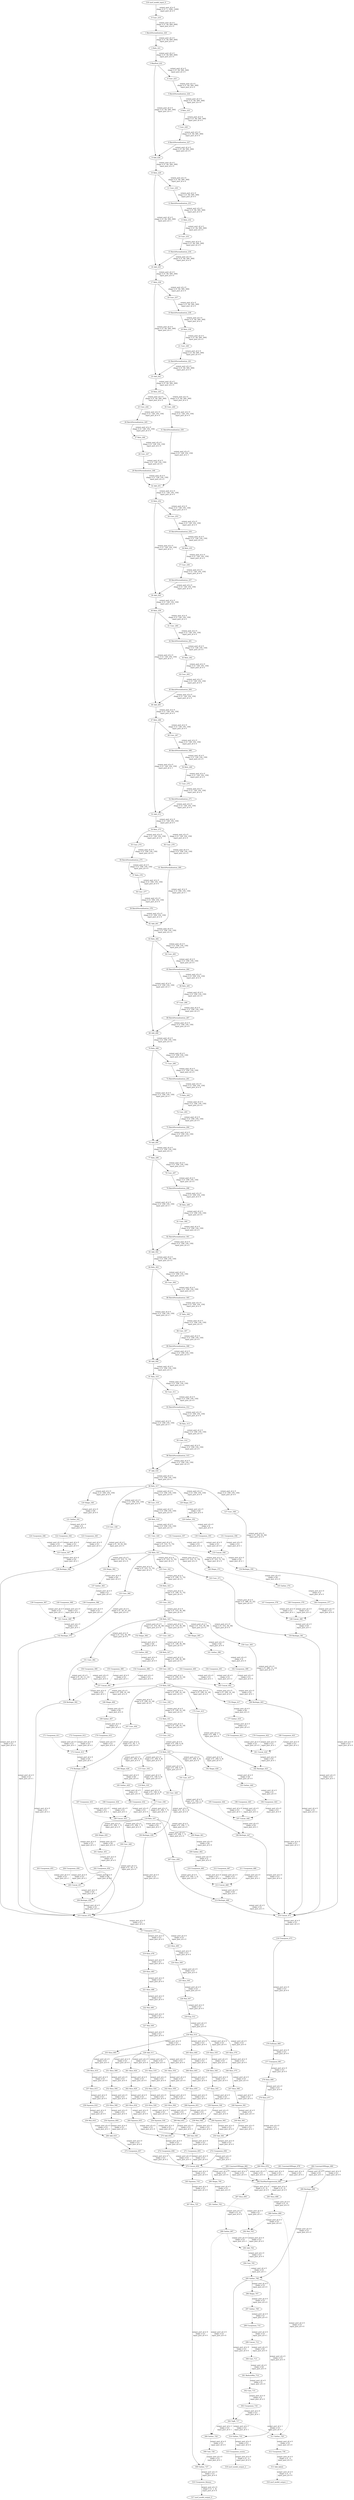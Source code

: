 strict digraph  {
"0 Conv_219" [id=0, type=Conv];
"1 BatchNormalization_220" [id=1, type=BatchNormalization];
"2 Relu_221" [id=2, type=Relu];
"3 MaxPool_222" [id=3, type=MaxPool];
"4 Conv_223" [id=4, type=Conv];
"5 BatchNormalization_224" [id=5, type=BatchNormalization];
"6 Relu_225" [id=6, type=Relu];
"7 Conv_226" [id=7, type=Conv];
"8 BatchNormalization_227" [id=8, type=BatchNormalization];
"9 Add_228" [id=9, type=Add];
"10 Relu_229" [id=10, type=Relu];
"11 Conv_230" [id=11, type=Conv];
"12 BatchNormalization_231" [id=12, type=BatchNormalization];
"13 Relu_232" [id=13, type=Relu];
"14 Conv_233" [id=14, type=Conv];
"15 BatchNormalization_234" [id=15, type=BatchNormalization];
"16 Add_235" [id=16, type=Add];
"17 Relu_236" [id=17, type=Relu];
"18 Conv_237" [id=18, type=Conv];
"19 BatchNormalization_238" [id=19, type=BatchNormalization];
"20 Relu_239" [id=20, type=Relu];
"21 Conv_240" [id=21, type=Conv];
"22 BatchNormalization_241" [id=22, type=BatchNormalization];
"23 Add_242" [id=23, type=Add];
"24 Relu_243" [id=24, type=Relu];
"25 Conv_244" [id=25, type=Conv];
"26 BatchNormalization_245" [id=26, type=BatchNormalization];
"27 Relu_246" [id=27, type=Relu];
"28 Conv_247" [id=28, type=Conv];
"29 BatchNormalization_248" [id=29, type=BatchNormalization];
"30 Conv_249" [id=30, type=Conv];
"31 BatchNormalization_250" [id=31, type=BatchNormalization];
"32 Add_251" [id=32, type=Add];
"33 Relu_252" [id=33, type=Relu];
"34 Conv_253" [id=34, type=Conv];
"35 BatchNormalization_254" [id=35, type=BatchNormalization];
"36 Relu_255" [id=36, type=Relu];
"37 Conv_256" [id=37, type=Conv];
"38 BatchNormalization_257" [id=38, type=BatchNormalization];
"39 Add_258" [id=39, type=Add];
"40 Relu_259" [id=40, type=Relu];
"41 Conv_260" [id=41, type=Conv];
"42 BatchNormalization_261" [id=42, type=BatchNormalization];
"43 Relu_262" [id=43, type=Relu];
"44 Conv_263" [id=44, type=Conv];
"45 BatchNormalization_264" [id=45, type=BatchNormalization];
"46 Add_265" [id=46, type=Add];
"47 Relu_266" [id=47, type=Relu];
"48 Conv_267" [id=48, type=Conv];
"49 BatchNormalization_268" [id=49, type=BatchNormalization];
"50 Relu_269" [id=50, type=Relu];
"51 Conv_270" [id=51, type=Conv];
"52 BatchNormalization_271" [id=52, type=BatchNormalization];
"53 Add_272" [id=53, type=Add];
"54 Relu_273" [id=54, type=Relu];
"55 Conv_274" [id=55, type=Conv];
"56 BatchNormalization_275" [id=56, type=BatchNormalization];
"57 Relu_276" [id=57, type=Relu];
"58 Conv_277" [id=58, type=Conv];
"59 BatchNormalization_278" [id=59, type=BatchNormalization];
"60 Conv_279" [id=60, type=Conv];
"61 BatchNormalization_280" [id=61, type=BatchNormalization];
"62 Add_281" [id=62, type=Add];
"63 Relu_282" [id=63, type=Relu];
"64 Conv_283" [id=64, type=Conv];
"65 BatchNormalization_284" [id=65, type=BatchNormalization];
"66 Relu_285" [id=66, type=Relu];
"67 Conv_286" [id=67, type=Conv];
"68 BatchNormalization_287" [id=68, type=BatchNormalization];
"69 Add_288" [id=69, type=Add];
"70 Relu_289" [id=70, type=Relu];
"71 Conv_290" [id=71, type=Conv];
"72 BatchNormalization_291" [id=72, type=BatchNormalization];
"73 Relu_292" [id=73, type=Relu];
"74 Conv_293" [id=74, type=Conv];
"75 BatchNormalization_294" [id=75, type=BatchNormalization];
"76 Add_295" [id=76, type=Add];
"77 Relu_296" [id=77, type=Relu];
"78 Conv_297" [id=78, type=Conv];
"79 BatchNormalization_298" [id=79, type=BatchNormalization];
"80 Relu_299" [id=80, type=Relu];
"81 Conv_300" [id=81, type=Conv];
"82 BatchNormalization_301" [id=82, type=BatchNormalization];
"83 Add_302" [id=83, type=Add];
"84 Relu_303" [id=84, type=Relu];
"85 Conv_304" [id=85, type=Conv];
"86 BatchNormalization_305" [id=86, type=BatchNormalization];
"87 Relu_306" [id=87, type=Relu];
"88 Conv_307" [id=88, type=Conv];
"89 BatchNormalization_308" [id=89, type=BatchNormalization];
"90 Add_309" [id=90, type=Add];
"91 Relu_310" [id=91, type=Relu];
"92 Conv_311" [id=92, type=Conv];
"93 BatchNormalization_312" [id=93, type=BatchNormalization];
"94 Relu_313" [id=94, type=Relu];
"95 Conv_314" [id=95, type=Conv];
"96 BatchNormalization_315" [id=96, type=BatchNormalization];
"97 Add_316" [id=97, type=Add];
"98 Relu_317" [id=98, type=Relu];
"99 Conv_318" [id=99, type=Conv];
"100 Relu_319" [id=100, type=Relu];
"101 Conv_320" [id=101, type=Conv];
"102 Relu_321" [id=102, type=Relu];
"103 Conv_322" [id=103, type=Conv];
"104 Relu_323" [id=104, type=Relu];
"105 Conv_324" [id=105, type=Conv];
"106 Relu_325" [id=106, type=Relu];
"107 Conv_326" [id=107, type=Conv];
"108 Relu_327" [id=108, type=Relu];
"109 Conv_328" [id=109, type=Conv];
"110 Relu_329" [id=110, type=Relu];
"111 Conv_330" [id=111, type=Conv];
"112 Relu_331" [id=112, type=Relu];
"113 Conv_332" [id=113, type=Conv];
"114 Relu_333" [id=114, type=Relu];
"115 Conv_334" [id=115, type=Conv];
"116 Relu_335" [id=116, type=Relu];
"117 Conv_336" [id=117, type=Conv];
"118 Relu_337" [id=118, type=Relu];
"119 Conv_338" [id=119, type=Conv];
"120 Shape_340" [id=120, type=Shape];
"121 Gather_341" [id=121, type=Gather];
"122 Unsqueeze_344" [id=122, type=Unsqueeze];
"123 Unsqueeze_345" [id=123, type=Unsqueeze];
"124 Unsqueeze_346" [id=124, type=Unsqueeze];
"125 Concat_347" [id=125, type=Concat];
"126 Reshape_348" [id=126, type=Reshape];
"127 Conv_349" [id=127, type=Conv];
"128 Shape_351" [id=128, type=Shape];
"129 Gather_352" [id=129, type=Gather];
"130 Unsqueeze_355" [id=130, type=Unsqueeze];
"131 Unsqueeze_356" [id=131, type=Unsqueeze];
"132 Unsqueeze_357" [id=132, type=Unsqueeze];
"133 Concat_358" [id=133, type=Concat];
"134 Reshape_359" [id=134, type=Reshape];
"135 Conv_360" [id=135, type=Conv];
"136 Shape_362" [id=136, type=Shape];
"137 Gather_363" [id=137, type=Gather];
"138 Unsqueeze_366" [id=138, type=Unsqueeze];
"139 Unsqueeze_367" [id=139, type=Unsqueeze];
"140 Unsqueeze_368" [id=140, type=Unsqueeze];
"141 Concat_369" [id=141, type=Concat];
"142 Reshape_370" [id=142, type=Reshape];
"143 Conv_371" [id=143, type=Conv];
"144 Shape_373" [id=144, type=Shape];
"145 Gather_374" [id=145, type=Gather];
"146 Unsqueeze_377" [id=146, type=Unsqueeze];
"147 Unsqueeze_378" [id=147, type=Unsqueeze];
"148 Unsqueeze_379" [id=148, type=Unsqueeze];
"149 Concat_380" [id=149, type=Concat];
"150 Reshape_381" [id=150, type=Reshape];
"151 Conv_382" [id=151, type=Conv];
"152 Shape_384" [id=152, type=Shape];
"153 Gather_385" [id=153, type=Gather];
"154 Unsqueeze_388" [id=154, type=Unsqueeze];
"155 Unsqueeze_389" [id=155, type=Unsqueeze];
"156 Unsqueeze_390" [id=156, type=Unsqueeze];
"157 Concat_391" [id=157, type=Concat];
"158 Reshape_392" [id=158, type=Reshape];
"159 Conv_393" [id=159, type=Conv];
"160 Shape_395" [id=160, type=Shape];
"161 Gather_396" [id=161, type=Gather];
"162 Unsqueeze_399" [id=162, type=Unsqueeze];
"163 Unsqueeze_400" [id=163, type=Unsqueeze];
"164 Unsqueeze_401" [id=164, type=Unsqueeze];
"165 Concat_402" [id=165, type=Concat];
"166 Reshape_403" [id=166, type=Reshape];
"167 Conv_404" [id=167, type=Conv];
"168 Shape_406" [id=168, type=Shape];
"169 Gather_407" [id=169, type=Gather];
"170 Unsqueeze_410" [id=170, type=Unsqueeze];
"171 Unsqueeze_411" [id=171, type=Unsqueeze];
"172 Unsqueeze_412" [id=172, type=Unsqueeze];
"173 Concat_413" [id=173, type=Concat];
"174 Reshape_414" [id=174, type=Reshape];
"175 Conv_415" [id=175, type=Conv];
"176 Shape_417" [id=176, type=Shape];
"177 Gather_418" [id=177, type=Gather];
"178 Unsqueeze_421" [id=178, type=Unsqueeze];
"179 Unsqueeze_422" [id=179, type=Unsqueeze];
"180 Unsqueeze_423" [id=180, type=Unsqueeze];
"181 Concat_424" [id=181, type=Concat];
"182 Reshape_425" [id=182, type=Reshape];
"183 Conv_426" [id=183, type=Conv];
"184 Shape_428" [id=184, type=Shape];
"185 Gather_429" [id=185, type=Gather];
"186 Unsqueeze_432" [id=186, type=Unsqueeze];
"187 Unsqueeze_433" [id=187, type=Unsqueeze];
"188 Unsqueeze_434" [id=188, type=Unsqueeze];
"189 Concat_435" [id=189, type=Concat];
"190 Reshape_436" [id=190, type=Reshape];
"191 Conv_437" [id=191, type=Conv];
"192 Shape_439" [id=192, type=Shape];
"193 Gather_440" [id=193, type=Gather];
"194 Unsqueeze_443" [id=194, type=Unsqueeze];
"195 Unsqueeze_444" [id=195, type=Unsqueeze];
"196 Unsqueeze_445" [id=196, type=Unsqueeze];
"197 Concat_446" [id=197, type=Concat];
"198 Reshape_447" [id=198, type=Reshape];
"199 Conv_448" [id=199, type=Conv];
"200 Shape_450" [id=200, type=Shape];
"201 Gather_451" [id=201, type=Gather];
"202 Unsqueeze_454" [id=202, type=Unsqueeze];
"203 Unsqueeze_455" [id=203, type=Unsqueeze];
"204 Unsqueeze_456" [id=204, type=Unsqueeze];
"205 Concat_457" [id=205, type=Concat];
"206 Reshape_458" [id=206, type=Reshape];
"207 Conv_459" [id=207, type=Conv];
"208 Shape_461" [id=208, type=Shape];
"209 Gather_462" [id=209, type=Gather];
"210 Unsqueeze_465" [id=210, type=Unsqueeze];
"211 Unsqueeze_466" [id=211, type=Unsqueeze];
"212 Unsqueeze_467" [id=212, type=Unsqueeze];
"213 Concat_468" [id=213, type=Concat];
"214 Reshape_469" [id=214, type=Reshape];
"215 Concat_470" [id=215, type=Concat];
"216 Concat_471" [id=216, type=Concat];
"217 Transpose_472" [id=217, type=Transpose];
"218 Transpose_473" [id=218, type=Transpose];
"219 Slice_478" [id=219, type=Slice];
"220 Slice_483" [id=220, type=Slice];
"221 Slice_488" [id=221, type=Slice];
"222 Mul_490" [id=222, type=Mul];
"223 Slice_495" [id=223, type=Slice];
"224 Slice_500" [id=224, type=Slice];
"225 Slice_505" [id=225, type=Slice];
"226 Mul_507" [id=226, type=Mul];
"227 Mul_509" [id=227, type=Mul];
"228 Add_511" [id=228, type=Add];
"229 Exp_512" [id=229, type=Exp];
"230 Mul_514" [id=230, type=Mul];
"231 Slice_519" [id=231, type=Slice];
"232 Slice_524" [id=232, type=Slice];
"233 Slice_529" [id=233, type=Slice];
"234 Squeeze_530" [id=234, type=Squeeze];
"235 Slice_535" [id=235, type=Slice];
"236 Slice_540" [id=236, type=Slice];
"237 Slice_545" [id=237, type=Slice];
"238 Squeeze_546" [id=238, type=Squeeze];
"239 Mul_548" [id=239, type=Mul];
"240 Sub_549" [id=240, type=Sub];
"241 Slice_554" [id=241, type=Slice];
"242 Slice_559" [id=242, type=Slice];
"243 Slice_564" [id=243, type=Slice];
"244 Squeeze_565" [id=244, type=Squeeze];
"245 Slice_570" [id=245, type=Slice];
"246 Slice_575" [id=246, type=Slice];
"247 Slice_580" [id=247, type=Slice];
"248 Squeeze_581" [id=248, type=Squeeze];
"249 Mul_583" [id=249, type=Mul];
"250 Sub_584" [id=250, type=Sub];
"251 Slice_589" [id=251, type=Slice];
"252 Slice_594" [id=252, type=Slice];
"253 Slice_599" [id=253, type=Slice];
"254 Squeeze_600" [id=254, type=Squeeze];
"255 Slice_605" [id=255, type=Slice];
"256 Slice_610" [id=256, type=Slice];
"257 Slice_615" [id=257, type=Slice];
"258 Squeeze_616" [id=258, type=Squeeze];
"259 Mul_618" [id=259, type=Mul];
"260 Add_619" [id=260, type=Add];
"261 Slice_624" [id=261, type=Slice];
"262 Slice_629" [id=262, type=Slice];
"263 Slice_634" [id=263, type=Slice];
"264 Squeeze_635" [id=264, type=Squeeze];
"265 Slice_640" [id=265, type=Slice];
"266 Slice_645" [id=266, type=Slice];
"267 Slice_650" [id=267, type=Slice];
"268 Squeeze_651" [id=268, type=Squeeze];
"269 Mul_653" [id=269, type=Mul];
"270 Add_654" [id=270, type=Add];
"271 Unsqueeze_655" [id=271, type=Unsqueeze];
"272 Unsqueeze_656" [id=272, type=Unsqueeze];
"273 Unsqueeze_657" [id=273, type=Unsqueeze];
"274 Unsqueeze_658" [id=274, type=Unsqueeze];
"275 Concat_659" [id=275, type=Concat];
"276 Softmax_660" [id=276, type=Softmax];
"277 Transpose_661" [id=277, type=Transpose];
"278 Slice_666" [id=278, type=Slice];
"279 Slice_671" [id=279, type=Slice];
"280 Slice_676" [id=280, type=Slice];
"281 ConstantOfShape_678" [id=281, type=ConstantOfShape];
"282 ConstantOfShape_680" [id=282, type=ConstantOfShape];
"283 ConstantOfShape_682" [id=283, type=ConstantOfShape];
"284 NonMaxSuppression_683" [id=284, type=NonMaxSuppression];
"285 Slice_688" [id=285, type=Slice];
"286 Gather_690" [id=286, type=Gather];
"287 Slice_695" [id=287, type=Slice];
"288 Gather_697" [id=288, type=Gather];
"289 Reshape_699" [id=289, type=Reshape];
"290 Shape_700" [id=290, type=Shape];
"291 Gather_702" [id=291, type=Gather];
"292 Mul_703" [id=292, type=Mul];
"293 Add_704" [id=293, type=Add];
"294 Cast_705" [id=294, type=Cast];
"295 Gather_706" [id=295, type=Gather];
"296 Shape_707" [id=296, type=Shape];
"297 Gather_709" [id=297, type=Gather];
"298 Unsqueeze_710" [id=298, type=Unsqueeze];
"299 Concat_712" [id=299, type=Concat];
"300 Cast_713" [id=300, type=Cast];
"301 ReduceMin_714" [id=301, type=ReduceMin];
"302 Cast_715" [id=302, type=Cast];
"303 Unsqueeze_716" [id=303, type=Unsqueeze];
"304 TopK_717" [id=304, type=TopK];
"305 Squeeze_719" [id=305, type=Squeeze];
"306 Gather_720" [id=306, type=Gather];
"307 Slice_725" [id=307, type=Slice];
"308 Cast_726" [id=308, type=Cast];
"309 Gather_727" [id=309, type=Gather];
"310 Unsqueeze_bboxes" [id=310, type=Unsqueeze];
"311 Gather_729" [id=311, type=Gather];
"312 Unsqueeze_730" [id=312, type=Unsqueeze];
"313 Add_labels" [id=313, type=Add];
"314 Gather_733" [id=314, type=Gather];
"315 Unsqueeze_scores" [id=315, type=Unsqueeze];
"316 nncf_model_input_0" [id=316, type=nncf_model_input];
"317 nncf_model_output_0" [id=317, type=nncf_model_output];
"318 nncf_model_output_1" [id=318, type=nncf_model_output];
"319 nncf_model_output_2" [id=319, type=nncf_model_output];
"0 Conv_219" -> "1 BatchNormalization_220"  [label="output_port_id = 0 \n shape = [1, 64, 600, 600] \n input_port_id = 0 \n ", style=solid];
"1 BatchNormalization_220" -> "2 Relu_221"  [label="output_port_id = 0 \n shape = [1, 64, 600, 600] \n input_port_id = 0 \n ", style=solid];
"2 Relu_221" -> "3 MaxPool_222"  [label="output_port_id = 0 \n shape = [1, 64, 600, 600] \n input_port_id = 0 \n ", style=solid];
"3 MaxPool_222" -> "4 Conv_223"  [label="output_port_id = 0 \n shape = [1, 64, 300, 300] \n input_port_id = 0 \n ", style=solid];
"3 MaxPool_222" -> "9 Add_228"  [label="output_port_id = 0 \n shape = [1, 64, 300, 300] \n input_port_id = 1 \n ", style=solid];
"4 Conv_223" -> "5 BatchNormalization_224"  [label="output_port_id = 0 \n shape = [1, 64, 300, 300] \n input_port_id = 0 \n ", style=solid];
"5 BatchNormalization_224" -> "6 Relu_225"  [label="output_port_id = 0 \n shape = [1, 64, 300, 300] \n input_port_id = 0 \n ", style=solid];
"6 Relu_225" -> "7 Conv_226"  [label="output_port_id = 0 \n shape = [1, 64, 300, 300] \n input_port_id = 0 \n ", style=solid];
"7 Conv_226" -> "8 BatchNormalization_227"  [label="output_port_id = 0 \n shape = [1, 64, 300, 300] \n input_port_id = 0 \n ", style=solid];
"8 BatchNormalization_227" -> "9 Add_228"  [label="output_port_id = 0 \n shape = [1, 64, 300, 300] \n input_port_id = 0 \n ", style=solid];
"9 Add_228" -> "10 Relu_229"  [label="output_port_id = 0 \n shape = [1, 64, 300, 300] \n input_port_id = 0 \n ", style=solid];
"10 Relu_229" -> "11 Conv_230"  [label="output_port_id = 0 \n shape = [1, 64, 300, 300] \n input_port_id = 0 \n ", style=solid];
"10 Relu_229" -> "16 Add_235"  [label="output_port_id = 0 \n shape = [1, 64, 300, 300] \n input_port_id = 1 \n ", style=solid];
"11 Conv_230" -> "12 BatchNormalization_231"  [label="output_port_id = 0 \n shape = [1, 64, 300, 300] \n input_port_id = 0 \n ", style=solid];
"12 BatchNormalization_231" -> "13 Relu_232"  [label="output_port_id = 0 \n shape = [1, 64, 300, 300] \n input_port_id = 0 \n ", style=solid];
"13 Relu_232" -> "14 Conv_233"  [label="output_port_id = 0 \n shape = [1, 64, 300, 300] \n input_port_id = 0 \n ", style=solid];
"14 Conv_233" -> "15 BatchNormalization_234"  [label="output_port_id = 0 \n shape = [1, 64, 300, 300] \n input_port_id = 0 \n ", style=solid];
"15 BatchNormalization_234" -> "16 Add_235"  [label="output_port_id = 0 \n shape = [1, 64, 300, 300] \n input_port_id = 0 \n ", style=solid];
"16 Add_235" -> "17 Relu_236"  [label="output_port_id = 0 \n shape = [1, 64, 300, 300] \n input_port_id = 0 \n ", style=solid];
"17 Relu_236" -> "18 Conv_237"  [label="output_port_id = 0 \n shape = [1, 64, 300, 300] \n input_port_id = 0 \n ", style=solid];
"17 Relu_236" -> "23 Add_242"  [label="output_port_id = 0 \n shape = [1, 64, 300, 300] \n input_port_id = 1 \n ", style=solid];
"18 Conv_237" -> "19 BatchNormalization_238"  [label="output_port_id = 0 \n shape = [1, 64, 300, 300] \n input_port_id = 0 \n ", style=solid];
"19 BatchNormalization_238" -> "20 Relu_239"  [label="output_port_id = 0 \n shape = [1, 64, 300, 300] \n input_port_id = 0 \n ", style=solid];
"20 Relu_239" -> "21 Conv_240"  [label="output_port_id = 0 \n shape = [1, 64, 300, 300] \n input_port_id = 0 \n ", style=solid];
"21 Conv_240" -> "22 BatchNormalization_241"  [label="output_port_id = 0 \n shape = [1, 64, 300, 300] \n input_port_id = 0 \n ", style=solid];
"22 BatchNormalization_241" -> "23 Add_242"  [label="output_port_id = 0 \n shape = [1, 64, 300, 300] \n input_port_id = 0 \n ", style=solid];
"23 Add_242" -> "24 Relu_243"  [label="output_port_id = 0 \n shape = [1, 64, 300, 300] \n input_port_id = 0 \n ", style=solid];
"24 Relu_243" -> "25 Conv_244"  [label="output_port_id = 0 \n shape = [1, 64, 300, 300] \n input_port_id = 0 \n ", style=solid];
"24 Relu_243" -> "30 Conv_249"  [label="output_port_id = 0 \n shape = [1, 64, 300, 300] \n input_port_id = 0 \n ", style=solid];
"25 Conv_244" -> "26 BatchNormalization_245"  [label="output_port_id = 0 \n shape = [1, 128, 150, 150] \n input_port_id = 0 \n ", style=solid];
"26 BatchNormalization_245" -> "27 Relu_246"  [label="output_port_id = 0 \n shape = [1, 128, 150, 150] \n input_port_id = 0 \n ", style=solid];
"27 Relu_246" -> "28 Conv_247"  [label="output_port_id = 0 \n shape = [1, 128, 150, 150] \n input_port_id = 0 \n ", style=solid];
"28 Conv_247" -> "29 BatchNormalization_248"  [label="output_port_id = 0 \n shape = [1, 128, 150, 150] \n input_port_id = 0 \n ", style=solid];
"29 BatchNormalization_248" -> "32 Add_251"  [label="output_port_id = 0 \n shape = [1, 128, 150, 150] \n input_port_id = 0 \n ", style=solid];
"30 Conv_249" -> "31 BatchNormalization_250"  [label="output_port_id = 0 \n shape = [1, 128, 150, 150] \n input_port_id = 0 \n ", style=solid];
"31 BatchNormalization_250" -> "32 Add_251"  [label="output_port_id = 0 \n shape = [1, 128, 150, 150] \n input_port_id = 1 \n ", style=solid];
"32 Add_251" -> "33 Relu_252"  [label="output_port_id = 0 \n shape = [1, 128, 150, 150] \n input_port_id = 0 \n ", style=solid];
"33 Relu_252" -> "34 Conv_253"  [label="output_port_id = 0 \n shape = [1, 128, 150, 150] \n input_port_id = 0 \n ", style=solid];
"33 Relu_252" -> "39 Add_258"  [label="output_port_id = 0 \n shape = [1, 128, 150, 150] \n input_port_id = 1 \n ", style=solid];
"34 Conv_253" -> "35 BatchNormalization_254"  [label="output_port_id = 0 \n shape = [1, 128, 150, 150] \n input_port_id = 0 \n ", style=solid];
"35 BatchNormalization_254" -> "36 Relu_255"  [label="output_port_id = 0 \n shape = [1, 128, 150, 150] \n input_port_id = 0 \n ", style=solid];
"36 Relu_255" -> "37 Conv_256"  [label="output_port_id = 0 \n shape = [1, 128, 150, 150] \n input_port_id = 0 \n ", style=solid];
"37 Conv_256" -> "38 BatchNormalization_257"  [label="output_port_id = 0 \n shape = [1, 128, 150, 150] \n input_port_id = 0 \n ", style=solid];
"38 BatchNormalization_257" -> "39 Add_258"  [label="output_port_id = 0 \n shape = [1, 128, 150, 150] \n input_port_id = 0 \n ", style=solid];
"39 Add_258" -> "40 Relu_259"  [label="output_port_id = 0 \n shape = [1, 128, 150, 150] \n input_port_id = 0 \n ", style=solid];
"40 Relu_259" -> "41 Conv_260"  [label="output_port_id = 0 \n shape = [1, 128, 150, 150] \n input_port_id = 0 \n ", style=solid];
"40 Relu_259" -> "46 Add_265"  [label="output_port_id = 0 \n shape = [1, 128, 150, 150] \n input_port_id = 1 \n ", style=solid];
"41 Conv_260" -> "42 BatchNormalization_261"  [label="output_port_id = 0 \n shape = [1, 128, 150, 150] \n input_port_id = 0 \n ", style=solid];
"42 BatchNormalization_261" -> "43 Relu_262"  [label="output_port_id = 0 \n shape = [1, 128, 150, 150] \n input_port_id = 0 \n ", style=solid];
"43 Relu_262" -> "44 Conv_263"  [label="output_port_id = 0 \n shape = [1, 128, 150, 150] \n input_port_id = 0 \n ", style=solid];
"44 Conv_263" -> "45 BatchNormalization_264"  [label="output_port_id = 0 \n shape = [1, 128, 150, 150] \n input_port_id = 0 \n ", style=solid];
"45 BatchNormalization_264" -> "46 Add_265"  [label="output_port_id = 0 \n shape = [1, 128, 150, 150] \n input_port_id = 0 \n ", style=solid];
"46 Add_265" -> "47 Relu_266"  [label="output_port_id = 0 \n shape = [1, 128, 150, 150] \n input_port_id = 0 \n ", style=solid];
"47 Relu_266" -> "48 Conv_267"  [label="output_port_id = 0 \n shape = [1, 128, 150, 150] \n input_port_id = 0 \n ", style=solid];
"47 Relu_266" -> "53 Add_272"  [label="output_port_id = 0 \n shape = [1, 128, 150, 150] \n input_port_id = 1 \n ", style=solid];
"48 Conv_267" -> "49 BatchNormalization_268"  [label="output_port_id = 0 \n shape = [1, 128, 150, 150] \n input_port_id = 0 \n ", style=solid];
"49 BatchNormalization_268" -> "50 Relu_269"  [label="output_port_id = 0 \n shape = [1, 128, 150, 150] \n input_port_id = 0 \n ", style=solid];
"50 Relu_269" -> "51 Conv_270"  [label="output_port_id = 0 \n shape = [1, 128, 150, 150] \n input_port_id = 0 \n ", style=solid];
"51 Conv_270" -> "52 BatchNormalization_271"  [label="output_port_id = 0 \n shape = [1, 128, 150, 150] \n input_port_id = 0 \n ", style=solid];
"52 BatchNormalization_271" -> "53 Add_272"  [label="output_port_id = 0 \n shape = [1, 128, 150, 150] \n input_port_id = 0 \n ", style=solid];
"53 Add_272" -> "54 Relu_273"  [label="output_port_id = 0 \n shape = [1, 128, 150, 150] \n input_port_id = 0 \n ", style=solid];
"54 Relu_273" -> "55 Conv_274"  [label="output_port_id = 0 \n shape = [1, 128, 150, 150] \n input_port_id = 0 \n ", style=solid];
"54 Relu_273" -> "60 Conv_279"  [label="output_port_id = 0 \n shape = [1, 128, 150, 150] \n input_port_id = 0 \n ", style=solid];
"55 Conv_274" -> "56 BatchNormalization_275"  [label="output_port_id = 0 \n shape = [1, 256, 150, 150] \n input_port_id = 0 \n ", style=solid];
"56 BatchNormalization_275" -> "57 Relu_276"  [label="output_port_id = 0 \n shape = [1, 256, 150, 150] \n input_port_id = 0 \n ", style=solid];
"57 Relu_276" -> "58 Conv_277"  [label="output_port_id = 0 \n shape = [1, 256, 150, 150] \n input_port_id = 0 \n ", style=solid];
"58 Conv_277" -> "59 BatchNormalization_278"  [label="output_port_id = 0 \n shape = [1, 256, 150, 150] \n input_port_id = 0 \n ", style=solid];
"59 BatchNormalization_278" -> "62 Add_281"  [label="output_port_id = 0 \n shape = [1, 256, 150, 150] \n input_port_id = 0 \n ", style=solid];
"60 Conv_279" -> "61 BatchNormalization_280"  [label="output_port_id = 0 \n shape = [1, 256, 150, 150] \n input_port_id = 0 \n ", style=solid];
"61 BatchNormalization_280" -> "62 Add_281"  [label="output_port_id = 0 \n shape = [1, 256, 150, 150] \n input_port_id = 1 \n ", style=solid];
"62 Add_281" -> "63 Relu_282"  [label="output_port_id = 0 \n shape = [1, 256, 150, 150] \n input_port_id = 0 \n ", style=solid];
"63 Relu_282" -> "64 Conv_283"  [label="output_port_id = 0 \n shape = [1, 256, 150, 150] \n input_port_id = 0 \n ", style=solid];
"63 Relu_282" -> "69 Add_288"  [label="output_port_id = 0 \n shape = [1, 256, 150, 150] \n input_port_id = 1 \n ", style=solid];
"64 Conv_283" -> "65 BatchNormalization_284"  [label="output_port_id = 0 \n shape = [1, 256, 150, 150] \n input_port_id = 0 \n ", style=solid];
"65 BatchNormalization_284" -> "66 Relu_285"  [label="output_port_id = 0 \n shape = [1, 256, 150, 150] \n input_port_id = 0 \n ", style=solid];
"66 Relu_285" -> "67 Conv_286"  [label="output_port_id = 0 \n shape = [1, 256, 150, 150] \n input_port_id = 0 \n ", style=solid];
"67 Conv_286" -> "68 BatchNormalization_287"  [label="output_port_id = 0 \n shape = [1, 256, 150, 150] \n input_port_id = 0 \n ", style=solid];
"68 BatchNormalization_287" -> "69 Add_288"  [label="output_port_id = 0 \n shape = [1, 256, 150, 150] \n input_port_id = 0 \n ", style=solid];
"69 Add_288" -> "70 Relu_289"  [label="output_port_id = 0 \n shape = [1, 256, 150, 150] \n input_port_id = 0 \n ", style=solid];
"70 Relu_289" -> "71 Conv_290"  [label="output_port_id = 0 \n shape = [1, 256, 150, 150] \n input_port_id = 0 \n ", style=solid];
"70 Relu_289" -> "76 Add_295"  [label="output_port_id = 0 \n shape = [1, 256, 150, 150] \n input_port_id = 1 \n ", style=solid];
"71 Conv_290" -> "72 BatchNormalization_291"  [label="output_port_id = 0 \n shape = [1, 256, 150, 150] \n input_port_id = 0 \n ", style=solid];
"72 BatchNormalization_291" -> "73 Relu_292"  [label="output_port_id = 0 \n shape = [1, 256, 150, 150] \n input_port_id = 0 \n ", style=solid];
"73 Relu_292" -> "74 Conv_293"  [label="output_port_id = 0 \n shape = [1, 256, 150, 150] \n input_port_id = 0 \n ", style=solid];
"74 Conv_293" -> "75 BatchNormalization_294"  [label="output_port_id = 0 \n shape = [1, 256, 150, 150] \n input_port_id = 0 \n ", style=solid];
"75 BatchNormalization_294" -> "76 Add_295"  [label="output_port_id = 0 \n shape = [1, 256, 150, 150] \n input_port_id = 0 \n ", style=solid];
"76 Add_295" -> "77 Relu_296"  [label="output_port_id = 0 \n shape = [1, 256, 150, 150] \n input_port_id = 0 \n ", style=solid];
"77 Relu_296" -> "78 Conv_297"  [label="output_port_id = 0 \n shape = [1, 256, 150, 150] \n input_port_id = 0 \n ", style=solid];
"77 Relu_296" -> "83 Add_302"  [label="output_port_id = 0 \n shape = [1, 256, 150, 150] \n input_port_id = 1 \n ", style=solid];
"78 Conv_297" -> "79 BatchNormalization_298"  [label="output_port_id = 0 \n shape = [1, 256, 150, 150] \n input_port_id = 0 \n ", style=solid];
"79 BatchNormalization_298" -> "80 Relu_299"  [label="output_port_id = 0 \n shape = [1, 256, 150, 150] \n input_port_id = 0 \n ", style=solid];
"80 Relu_299" -> "81 Conv_300"  [label="output_port_id = 0 \n shape = [1, 256, 150, 150] \n input_port_id = 0 \n ", style=solid];
"81 Conv_300" -> "82 BatchNormalization_301"  [label="output_port_id = 0 \n shape = [1, 256, 150, 150] \n input_port_id = 0 \n ", style=solid];
"82 BatchNormalization_301" -> "83 Add_302"  [label="output_port_id = 0 \n shape = [1, 256, 150, 150] \n input_port_id = 0 \n ", style=solid];
"83 Add_302" -> "84 Relu_303"  [label="output_port_id = 0 \n shape = [1, 256, 150, 150] \n input_port_id = 0 \n ", style=solid];
"84 Relu_303" -> "85 Conv_304"  [label="output_port_id = 0 \n shape = [1, 256, 150, 150] \n input_port_id = 0 \n ", style=solid];
"84 Relu_303" -> "90 Add_309"  [label="output_port_id = 0 \n shape = [1, 256, 150, 150] \n input_port_id = 1 \n ", style=solid];
"85 Conv_304" -> "86 BatchNormalization_305"  [label="output_port_id = 0 \n shape = [1, 256, 150, 150] \n input_port_id = 0 \n ", style=solid];
"86 BatchNormalization_305" -> "87 Relu_306"  [label="output_port_id = 0 \n shape = [1, 256, 150, 150] \n input_port_id = 0 \n ", style=solid];
"87 Relu_306" -> "88 Conv_307"  [label="output_port_id = 0 \n shape = [1, 256, 150, 150] \n input_port_id = 0 \n ", style=solid];
"88 Conv_307" -> "89 BatchNormalization_308"  [label="output_port_id = 0 \n shape = [1, 256, 150, 150] \n input_port_id = 0 \n ", style=solid];
"89 BatchNormalization_308" -> "90 Add_309"  [label="output_port_id = 0 \n shape = [1, 256, 150, 150] \n input_port_id = 0 \n ", style=solid];
"90 Add_309" -> "91 Relu_310"  [label="output_port_id = 0 \n shape = [1, 256, 150, 150] \n input_port_id = 0 \n ", style=solid];
"91 Relu_310" -> "92 Conv_311"  [label="output_port_id = 0 \n shape = [1, 256, 150, 150] \n input_port_id = 0 \n ", style=solid];
"91 Relu_310" -> "97 Add_316"  [label="output_port_id = 0 \n shape = [1, 256, 150, 150] \n input_port_id = 1 \n ", style=solid];
"92 Conv_311" -> "93 BatchNormalization_312"  [label="output_port_id = 0 \n shape = [1, 256, 150, 150] \n input_port_id = 0 \n ", style=solid];
"93 BatchNormalization_312" -> "94 Relu_313"  [label="output_port_id = 0 \n shape = [1, 256, 150, 150] \n input_port_id = 0 \n ", style=solid];
"94 Relu_313" -> "95 Conv_314"  [label="output_port_id = 0 \n shape = [1, 256, 150, 150] \n input_port_id = 0 \n ", style=solid];
"95 Conv_314" -> "96 BatchNormalization_315"  [label="output_port_id = 0 \n shape = [1, 256, 150, 150] \n input_port_id = 0 \n ", style=solid];
"96 BatchNormalization_315" -> "97 Add_316"  [label="output_port_id = 0 \n shape = [1, 256, 150, 150] \n input_port_id = 0 \n ", style=solid];
"97 Add_316" -> "98 Relu_317"  [label="output_port_id = 0 \n shape = [1, 256, 150, 150] \n input_port_id = 0 \n ", style=solid];
"98 Relu_317" -> "99 Conv_318"  [label="output_port_id = 0 \n shape = [1, 256, 150, 150] \n input_port_id = 0 \n ", style=solid];
"98 Relu_317" -> "119 Conv_338"  [label="output_port_id = 0 \n shape = [1, 256, 150, 150] \n input_port_id = 0 \n ", style=solid];
"98 Relu_317" -> "120 Shape_340"  [label="output_port_id = 0 \n shape = [1, 256, 150, 150] \n input_port_id = 0 \n ", style=solid];
"98 Relu_317" -> "127 Conv_349"  [label="output_port_id = 0 \n shape = [1, 256, 150, 150] \n input_port_id = 0 \n ", style=solid];
"98 Relu_317" -> "128 Shape_351"  [label="output_port_id = 0 \n shape = [1, 256, 150, 150] \n input_port_id = 0 \n ", style=solid];
"99 Conv_318" -> "100 Relu_319"  [label="output_port_id = 0 \n shape = [1, 256, 150, 150] \n input_port_id = 0 \n ", style=solid];
"100 Relu_319" -> "101 Conv_320"  [label="output_port_id = 0 \n shape = [1, 256, 150, 150] \n input_port_id = 0 \n ", style=solid];
"101 Conv_320" -> "102 Relu_321"  [label="output_port_id = 0 \n shape = [1, 512, 75, 75] \n input_port_id = 0 \n ", style=solid];
"102 Relu_321" -> "103 Conv_322"  [label="output_port_id = 0 \n shape = [1, 512, 75, 75] \n input_port_id = 0 \n ", style=solid];
"102 Relu_321" -> "135 Conv_360"  [label="output_port_id = 0 \n shape = [1, 512, 75, 75] \n input_port_id = 0 \n ", style=solid];
"102 Relu_321" -> "136 Shape_362"  [label="output_port_id = 0 \n shape = [1, 512, 75, 75] \n input_port_id = 0 \n ", style=solid];
"102 Relu_321" -> "143 Conv_371"  [label="output_port_id = 0 \n shape = [1, 512, 75, 75] \n input_port_id = 0 \n ", style=solid];
"102 Relu_321" -> "144 Shape_373"  [label="output_port_id = 0 \n shape = [1, 512, 75, 75] \n input_port_id = 0 \n ", style=solid];
"103 Conv_322" -> "104 Relu_323"  [label="output_port_id = 0 \n shape = [1, 256, 75, 75] \n input_port_id = 0 \n ", style=solid];
"104 Relu_323" -> "105 Conv_324"  [label="output_port_id = 0 \n shape = [1, 256, 75, 75] \n input_port_id = 0 \n ", style=solid];
"105 Conv_324" -> "106 Relu_325"  [label="output_port_id = 0 \n shape = [1, 512, 38, 38] \n input_port_id = 0 \n ", style=solid];
"106 Relu_325" -> "107 Conv_326"  [label="output_port_id = 0 \n shape = [1, 512, 38, 38] \n input_port_id = 0 \n ", style=solid];
"106 Relu_325" -> "151 Conv_382"  [label="output_port_id = 0 \n shape = [1, 512, 38, 38] \n input_port_id = 0 \n ", style=solid];
"106 Relu_325" -> "152 Shape_384"  [label="output_port_id = 0 \n shape = [1, 512, 38, 38] \n input_port_id = 0 \n ", style=solid];
"106 Relu_325" -> "159 Conv_393"  [label="output_port_id = 0 \n shape = [1, 512, 38, 38] \n input_port_id = 0 \n ", style=solid];
"106 Relu_325" -> "160 Shape_395"  [label="output_port_id = 0 \n shape = [1, 512, 38, 38] \n input_port_id = 0 \n ", style=solid];
"107 Conv_326" -> "108 Relu_327"  [label="output_port_id = 0 \n shape = [1, 128, 38, 38] \n input_port_id = 0 \n ", style=solid];
"108 Relu_327" -> "109 Conv_328"  [label="output_port_id = 0 \n shape = [1, 128, 38, 38] \n input_port_id = 0 \n ", style=solid];
"109 Conv_328" -> "110 Relu_329"  [label="output_port_id = 0 \n shape = [1, 256, 19, 19] \n input_port_id = 0 \n ", style=solid];
"110 Relu_329" -> "111 Conv_330"  [label="output_port_id = 0 \n shape = [1, 256, 19, 19] \n input_port_id = 0 \n ", style=solid];
"110 Relu_329" -> "167 Conv_404"  [label="output_port_id = 0 \n shape = [1, 256, 19, 19] \n input_port_id = 0 \n ", style=solid];
"110 Relu_329" -> "168 Shape_406"  [label="output_port_id = 0 \n shape = [1, 256, 19, 19] \n input_port_id = 0 \n ", style=solid];
"110 Relu_329" -> "175 Conv_415"  [label="output_port_id = 0 \n shape = [1, 256, 19, 19] \n input_port_id = 0 \n ", style=solid];
"110 Relu_329" -> "176 Shape_417"  [label="output_port_id = 0 \n shape = [1, 256, 19, 19] \n input_port_id = 0 \n ", style=solid];
"111 Conv_330" -> "112 Relu_331"  [label="output_port_id = 0 \n shape = [1, 128, 19, 19] \n input_port_id = 0 \n ", style=solid];
"112 Relu_331" -> "113 Conv_332"  [label="output_port_id = 0 \n shape = [1, 128, 19, 19] \n input_port_id = 0 \n ", style=solid];
"113 Conv_332" -> "114 Relu_333"  [label="output_port_id = 0 \n shape = [1, 256, 9, 9] \n input_port_id = 0 \n ", style=solid];
"114 Relu_333" -> "115 Conv_334"  [label="output_port_id = 0 \n shape = [1, 256, 9, 9] \n input_port_id = 0 \n ", style=solid];
"114 Relu_333" -> "183 Conv_426"  [label="output_port_id = 0 \n shape = [1, 256, 9, 9] \n input_port_id = 0 \n ", style=solid];
"114 Relu_333" -> "184 Shape_428"  [label="output_port_id = 0 \n shape = [1, 256, 9, 9] \n input_port_id = 0 \n ", style=solid];
"114 Relu_333" -> "191 Conv_437"  [label="output_port_id = 0 \n shape = [1, 256, 9, 9] \n input_port_id = 0 \n ", style=solid];
"114 Relu_333" -> "192 Shape_439"  [label="output_port_id = 0 \n shape = [1, 256, 9, 9] \n input_port_id = 0 \n ", style=solid];
"115 Conv_334" -> "116 Relu_335"  [label="output_port_id = 0 \n shape = [1, 128, 9, 9] \n input_port_id = 0 \n ", style=solid];
"116 Relu_335" -> "117 Conv_336"  [label="output_port_id = 0 \n shape = [1, 128, 9, 9] \n input_port_id = 0 \n ", style=solid];
"117 Conv_336" -> "118 Relu_337"  [label="output_port_id = 0 \n shape = [1, 256, 7, 7] \n input_port_id = 0 \n ", style=solid];
"118 Relu_337" -> "199 Conv_448"  [label="output_port_id = 0 \n shape = [1, 256, 7, 7] \n input_port_id = 0 \n ", style=solid];
"118 Relu_337" -> "200 Shape_450"  [label="output_port_id = 0 \n shape = [1, 256, 7, 7] \n input_port_id = 0 \n ", style=solid];
"118 Relu_337" -> "207 Conv_459"  [label="output_port_id = 0 \n shape = [1, 256, 7, 7] \n input_port_id = 0 \n ", style=solid];
"118 Relu_337" -> "208 Shape_461"  [label="output_port_id = 0 \n shape = [1, 256, 7, 7] \n input_port_id = 0 \n ", style=solid];
"119 Conv_338" -> "126 Reshape_348"  [label="output_port_id = 0 \n shape = [1, 16, 50, 50] \n input_port_id = 0 \n ", style=solid];
"120 Shape_340" -> "121 Gather_341"  [label="output_port_id = 0 \n shape = [4] \n input_port_id = 0 \n ", style=dashed];
"121 Gather_341" -> "122 Unsqueeze_344"  [label="output_port_id = 0 \n shape = [] \n input_port_id = 0 \n ", style=dashed];
"122 Unsqueeze_344" -> "125 Concat_347"  [label="output_port_id = 0 \n shape = [1] \n input_port_id = 0 \n ", style=dashed];
"123 Unsqueeze_345" -> "125 Concat_347"  [label="output_port_id = 0 \n shape = [1] \n input_port_id = 1 \n ", style=dashed];
"124 Unsqueeze_346" -> "125 Concat_347"  [label="output_port_id = 0 \n shape = [1] \n input_port_id = 2 \n ", style=dashed];
"125 Concat_347" -> "126 Reshape_348"  [label="output_port_id = 0 \n shape = [3] \n input_port_id = 1 \n ", style=dashed];
"126 Reshape_348" -> "215 Concat_470"  [label="output_port_id = 0 \n shape = [1] \n input_port_id = 0 \n ", style=solid];
"127 Conv_349" -> "134 Reshape_359"  [label="output_port_id = 0 \n shape = [1, 324, 50, 50] \n input_port_id = 0 \n ", style=solid];
"128 Shape_351" -> "129 Gather_352"  [label="output_port_id = 0 \n shape = [4] \n input_port_id = 0 \n ", style=dashed];
"129 Gather_352" -> "130 Unsqueeze_355"  [label="output_port_id = 0 \n shape = [] \n input_port_id = 0 \n ", style=dashed];
"130 Unsqueeze_355" -> "133 Concat_358"  [label="output_port_id = 0 \n shape = [1] \n input_port_id = 0 \n ", style=dashed];
"131 Unsqueeze_356" -> "133 Concat_358"  [label="output_port_id = 0 \n shape = [1] \n input_port_id = 1 \n ", style=dashed];
"132 Unsqueeze_357" -> "133 Concat_358"  [label="output_port_id = 0 \n shape = [1] \n input_port_id = 2 \n ", style=dashed];
"133 Concat_358" -> "134 Reshape_359"  [label="output_port_id = 0 \n shape = [3] \n input_port_id = 1 \n ", style=dashed];
"134 Reshape_359" -> "216 Concat_471"  [label="output_port_id = 0 \n shape = [1] \n input_port_id = 0 \n ", style=solid];
"135 Conv_360" -> "142 Reshape_370"  [label="output_port_id = 0 \n shape = [1, 24, 25, 25] \n input_port_id = 0 \n ", style=solid];
"136 Shape_362" -> "137 Gather_363"  [label="output_port_id = 0 \n shape = [4] \n input_port_id = 0 \n ", style=dashed];
"137 Gather_363" -> "138 Unsqueeze_366"  [label="output_port_id = 0 \n shape = [] \n input_port_id = 0 \n ", style=dashed];
"138 Unsqueeze_366" -> "141 Concat_369"  [label="output_port_id = 0 \n shape = [1] \n input_port_id = 0 \n ", style=dashed];
"139 Unsqueeze_367" -> "141 Concat_369"  [label="output_port_id = 0 \n shape = [1] \n input_port_id = 1 \n ", style=dashed];
"140 Unsqueeze_368" -> "141 Concat_369"  [label="output_port_id = 0 \n shape = [1] \n input_port_id = 2 \n ", style=dashed];
"141 Concat_369" -> "142 Reshape_370"  [label="output_port_id = 0 \n shape = [3] \n input_port_id = 1 \n ", style=dashed];
"142 Reshape_370" -> "215 Concat_470"  [label="output_port_id = 0 \n shape = [1] \n input_port_id = 1 \n ", style=solid];
"143 Conv_371" -> "150 Reshape_381"  [label="output_port_id = 0 \n shape = [1, 486, 25, 25] \n input_port_id = 0 \n ", style=solid];
"144 Shape_373" -> "145 Gather_374"  [label="output_port_id = 0 \n shape = [4] \n input_port_id = 0 \n ", style=dashed];
"145 Gather_374" -> "146 Unsqueeze_377"  [label="output_port_id = 0 \n shape = [] \n input_port_id = 0 \n ", style=dashed];
"146 Unsqueeze_377" -> "149 Concat_380"  [label="output_port_id = 0 \n shape = [1] \n input_port_id = 0 \n ", style=dashed];
"147 Unsqueeze_378" -> "149 Concat_380"  [label="output_port_id = 0 \n shape = [1] \n input_port_id = 1 \n ", style=dashed];
"148 Unsqueeze_379" -> "149 Concat_380"  [label="output_port_id = 0 \n shape = [1] \n input_port_id = 2 \n ", style=dashed];
"149 Concat_380" -> "150 Reshape_381"  [label="output_port_id = 0 \n shape = [3] \n input_port_id = 1 \n ", style=dashed];
"150 Reshape_381" -> "216 Concat_471"  [label="output_port_id = 0 \n shape = [1] \n input_port_id = 1 \n ", style=solid];
"151 Conv_382" -> "158 Reshape_392"  [label="output_port_id = 0 \n shape = [1, 24, 13, 13] \n input_port_id = 0 \n ", style=solid];
"152 Shape_384" -> "153 Gather_385"  [label="output_port_id = 0 \n shape = [4] \n input_port_id = 0 \n ", style=dashed];
"153 Gather_385" -> "154 Unsqueeze_388"  [label="output_port_id = 0 \n shape = [] \n input_port_id = 0 \n ", style=dashed];
"154 Unsqueeze_388" -> "157 Concat_391"  [label="output_port_id = 0 \n shape = [1] \n input_port_id = 0 \n ", style=dashed];
"155 Unsqueeze_389" -> "157 Concat_391"  [label="output_port_id = 0 \n shape = [1] \n input_port_id = 1 \n ", style=dashed];
"156 Unsqueeze_390" -> "157 Concat_391"  [label="output_port_id = 0 \n shape = [1] \n input_port_id = 2 \n ", style=dashed];
"157 Concat_391" -> "158 Reshape_392"  [label="output_port_id = 0 \n shape = [3] \n input_port_id = 1 \n ", style=dashed];
"158 Reshape_392" -> "215 Concat_470"  [label="output_port_id = 0 \n shape = [1] \n input_port_id = 2 \n ", style=solid];
"159 Conv_393" -> "166 Reshape_403"  [label="output_port_id = 0 \n shape = [1, 486, 13, 13] \n input_port_id = 0 \n ", style=solid];
"160 Shape_395" -> "161 Gather_396"  [label="output_port_id = 0 \n shape = [4] \n input_port_id = 0 \n ", style=dashed];
"161 Gather_396" -> "162 Unsqueeze_399"  [label="output_port_id = 0 \n shape = [] \n input_port_id = 0 \n ", style=dashed];
"162 Unsqueeze_399" -> "165 Concat_402"  [label="output_port_id = 0 \n shape = [1] \n input_port_id = 0 \n ", style=dashed];
"163 Unsqueeze_400" -> "165 Concat_402"  [label="output_port_id = 0 \n shape = [1] \n input_port_id = 1 \n ", style=dashed];
"164 Unsqueeze_401" -> "165 Concat_402"  [label="output_port_id = 0 \n shape = [1] \n input_port_id = 2 \n ", style=dashed];
"165 Concat_402" -> "166 Reshape_403"  [label="output_port_id = 0 \n shape = [3] \n input_port_id = 1 \n ", style=dashed];
"166 Reshape_403" -> "216 Concat_471"  [label="output_port_id = 0 \n shape = [1] \n input_port_id = 2 \n ", style=solid];
"167 Conv_404" -> "174 Reshape_414"  [label="output_port_id = 0 \n shape = [1, 24, 7, 7] \n input_port_id = 0 \n ", style=solid];
"168 Shape_406" -> "169 Gather_407"  [label="output_port_id = 0 \n shape = [4] \n input_port_id = 0 \n ", style=dashed];
"169 Gather_407" -> "170 Unsqueeze_410"  [label="output_port_id = 0 \n shape = [] \n input_port_id = 0 \n ", style=dashed];
"170 Unsqueeze_410" -> "173 Concat_413"  [label="output_port_id = 0 \n shape = [1] \n input_port_id = 0 \n ", style=dashed];
"171 Unsqueeze_411" -> "173 Concat_413"  [label="output_port_id = 0 \n shape = [1] \n input_port_id = 1 \n ", style=dashed];
"172 Unsqueeze_412" -> "173 Concat_413"  [label="output_port_id = 0 \n shape = [1] \n input_port_id = 2 \n ", style=dashed];
"173 Concat_413" -> "174 Reshape_414"  [label="output_port_id = 0 \n shape = [3] \n input_port_id = 1 \n ", style=dashed];
"174 Reshape_414" -> "215 Concat_470"  [label="output_port_id = 0 \n shape = [1] \n input_port_id = 3 \n ", style=solid];
"175 Conv_415" -> "182 Reshape_425"  [label="output_port_id = 0 \n shape = [1, 486, 7, 7] \n input_port_id = 0 \n ", style=solid];
"176 Shape_417" -> "177 Gather_418"  [label="output_port_id = 0 \n shape = [4] \n input_port_id = 0 \n ", style=dashed];
"177 Gather_418" -> "178 Unsqueeze_421"  [label="output_port_id = 0 \n shape = [] \n input_port_id = 0 \n ", style=dashed];
"178 Unsqueeze_421" -> "181 Concat_424"  [label="output_port_id = 0 \n shape = [1] \n input_port_id = 0 \n ", style=dashed];
"179 Unsqueeze_422" -> "181 Concat_424"  [label="output_port_id = 0 \n shape = [1] \n input_port_id = 1 \n ", style=dashed];
"180 Unsqueeze_423" -> "181 Concat_424"  [label="output_port_id = 0 \n shape = [1] \n input_port_id = 2 \n ", style=dashed];
"181 Concat_424" -> "182 Reshape_425"  [label="output_port_id = 0 \n shape = [3] \n input_port_id = 1 \n ", style=dashed];
"182 Reshape_425" -> "216 Concat_471"  [label="output_port_id = 0 \n shape = [1] \n input_port_id = 3 \n ", style=solid];
"183 Conv_426" -> "190 Reshape_436"  [label="output_port_id = 0 \n shape = [1, 16, 3, 3] \n input_port_id = 0 \n ", style=solid];
"184 Shape_428" -> "185 Gather_429"  [label="output_port_id = 0 \n shape = [4] \n input_port_id = 0 \n ", style=dashed];
"185 Gather_429" -> "186 Unsqueeze_432"  [label="output_port_id = 0 \n shape = [] \n input_port_id = 0 \n ", style=dashed];
"186 Unsqueeze_432" -> "189 Concat_435"  [label="output_port_id = 0 \n shape = [1] \n input_port_id = 0 \n ", style=dashed];
"187 Unsqueeze_433" -> "189 Concat_435"  [label="output_port_id = 0 \n shape = [1] \n input_port_id = 1 \n ", style=dashed];
"188 Unsqueeze_434" -> "189 Concat_435"  [label="output_port_id = 0 \n shape = [1] \n input_port_id = 2 \n ", style=dashed];
"189 Concat_435" -> "190 Reshape_436"  [label="output_port_id = 0 \n shape = [3] \n input_port_id = 1 \n ", style=dashed];
"190 Reshape_436" -> "215 Concat_470"  [label="output_port_id = 0 \n shape = [1] \n input_port_id = 4 \n ", style=solid];
"191 Conv_437" -> "198 Reshape_447"  [label="output_port_id = 0 \n shape = [1, 324, 3, 3] \n input_port_id = 0 \n ", style=solid];
"192 Shape_439" -> "193 Gather_440"  [label="output_port_id = 0 \n shape = [4] \n input_port_id = 0 \n ", style=dashed];
"193 Gather_440" -> "194 Unsqueeze_443"  [label="output_port_id = 0 \n shape = [] \n input_port_id = 0 \n ", style=dashed];
"194 Unsqueeze_443" -> "197 Concat_446"  [label="output_port_id = 0 \n shape = [1] \n input_port_id = 0 \n ", style=dashed];
"195 Unsqueeze_444" -> "197 Concat_446"  [label="output_port_id = 0 \n shape = [1] \n input_port_id = 1 \n ", style=dashed];
"196 Unsqueeze_445" -> "197 Concat_446"  [label="output_port_id = 0 \n shape = [1] \n input_port_id = 2 \n ", style=dashed];
"197 Concat_446" -> "198 Reshape_447"  [label="output_port_id = 0 \n shape = [3] \n input_port_id = 1 \n ", style=dashed];
"198 Reshape_447" -> "216 Concat_471"  [label="output_port_id = 0 \n shape = [1] \n input_port_id = 4 \n ", style=solid];
"199 Conv_448" -> "206 Reshape_458"  [label="output_port_id = 0 \n shape = [1, 16, 3, 3] \n input_port_id = 0 \n ", style=solid];
"200 Shape_450" -> "201 Gather_451"  [label="output_port_id = 0 \n shape = [4] \n input_port_id = 0 \n ", style=dashed];
"201 Gather_451" -> "202 Unsqueeze_454"  [label="output_port_id = 0 \n shape = [] \n input_port_id = 0 \n ", style=dashed];
"202 Unsqueeze_454" -> "205 Concat_457"  [label="output_port_id = 0 \n shape = [1] \n input_port_id = 0 \n ", style=dashed];
"203 Unsqueeze_455" -> "205 Concat_457"  [label="output_port_id = 0 \n shape = [1] \n input_port_id = 1 \n ", style=dashed];
"204 Unsqueeze_456" -> "205 Concat_457"  [label="output_port_id = 0 \n shape = [1] \n input_port_id = 2 \n ", style=dashed];
"205 Concat_457" -> "206 Reshape_458"  [label="output_port_id = 0 \n shape = [3] \n input_port_id = 1 \n ", style=dashed];
"206 Reshape_458" -> "215 Concat_470"  [label="output_port_id = 0 \n shape = [1] \n input_port_id = 5 \n ", style=solid];
"207 Conv_459" -> "214 Reshape_469"  [label="output_port_id = 0 \n shape = [1, 324, 3, 3] \n input_port_id = 0 \n ", style=solid];
"208 Shape_461" -> "209 Gather_462"  [label="output_port_id = 0 \n shape = [4] \n input_port_id = 0 \n ", style=dashed];
"209 Gather_462" -> "210 Unsqueeze_465"  [label="output_port_id = 0 \n shape = [] \n input_port_id = 0 \n ", style=dashed];
"210 Unsqueeze_465" -> "213 Concat_468"  [label="output_port_id = 0 \n shape = [1] \n input_port_id = 0 \n ", style=dashed];
"211 Unsqueeze_466" -> "213 Concat_468"  [label="output_port_id = 0 \n shape = [1] \n input_port_id = 1 \n ", style=dashed];
"212 Unsqueeze_467" -> "213 Concat_468"  [label="output_port_id = 0 \n shape = [1] \n input_port_id = 2 \n ", style=dashed];
"213 Concat_468" -> "214 Reshape_469"  [label="output_port_id = 0 \n shape = [3] \n input_port_id = 1 \n ", style=dashed];
"214 Reshape_469" -> "216 Concat_471"  [label="output_port_id = 0 \n shape = [1] \n input_port_id = 5 \n ", style=solid];
"215 Concat_470" -> "217 Transpose_472"  [label="output_port_id = 0 \n shape = [1] \n input_port_id = 0 \n ", style=solid];
"216 Concat_471" -> "218 Transpose_473"  [label="output_port_id = 0 \n shape = [1] \n input_port_id = 0 \n ", style=solid];
"217 Transpose_472" -> "219 Slice_478"  [label="output_port_id = 0 \n shape = [1] \n input_port_id = 0 \n ", style=solid];
"217 Transpose_472" -> "223 Slice_495"  [label="output_port_id = 0 \n shape = [1] \n input_port_id = 0 \n ", style=solid];
"218 Transpose_473" -> "276 Softmax_660"  [label="output_port_id = 0 \n shape = [1] \n input_port_id = 0 \n ", style=solid];
"219 Slice_478" -> "220 Slice_483"  [label="output_port_id = 0 \n shape = [1] \n input_port_id = 0 \n ", style=solid];
"220 Slice_483" -> "221 Slice_488"  [label="output_port_id = 0 \n shape = [1] \n input_port_id = 0 \n ", style=solid];
"221 Slice_488" -> "222 Mul_490"  [label="output_port_id = 0 \n shape = [1] \n input_port_id = 0 \n ", style=solid];
"222 Mul_490" -> "227 Mul_509"  [label="output_port_id = 0 \n shape = [1] \n input_port_id = 0 \n ", style=solid];
"223 Slice_495" -> "224 Slice_500"  [label="output_port_id = 0 \n shape = [1] \n input_port_id = 0 \n ", style=solid];
"224 Slice_500" -> "225 Slice_505"  [label="output_port_id = 0 \n shape = [1] \n input_port_id = 0 \n ", style=solid];
"225 Slice_505" -> "226 Mul_507"  [label="output_port_id = 0 \n shape = [1] \n input_port_id = 0 \n ", style=solid];
"226 Mul_507" -> "229 Exp_512"  [label="output_port_id = 0 \n shape = [1] \n input_port_id = 0 \n ", style=solid];
"227 Mul_509" -> "228 Add_511"  [label="output_port_id = 0 \n shape = [1] \n input_port_id = 0 \n ", style=solid];
"228 Add_511" -> "231 Slice_519"  [label="output_port_id = 0 \n shape = [1] \n input_port_id = 0 \n ", style=solid];
"228 Add_511" -> "241 Slice_554"  [label="output_port_id = 0 \n shape = [1] \n input_port_id = 0 \n ", style=solid];
"228 Add_511" -> "251 Slice_589"  [label="output_port_id = 0 \n shape = [1] \n input_port_id = 0 \n ", style=solid];
"228 Add_511" -> "261 Slice_624"  [label="output_port_id = 0 \n shape = [1] \n input_port_id = 0 \n ", style=solid];
"229 Exp_512" -> "230 Mul_514"  [label="output_port_id = 0 \n shape = [1] \n input_port_id = 0 \n ", style=solid];
"230 Mul_514" -> "235 Slice_535"  [label="output_port_id = 0 \n shape = [1] \n input_port_id = 0 \n ", style=solid];
"230 Mul_514" -> "245 Slice_570"  [label="output_port_id = 0 \n shape = [1] \n input_port_id = 0 \n ", style=solid];
"230 Mul_514" -> "255 Slice_605"  [label="output_port_id = 0 \n shape = [1] \n input_port_id = 0 \n ", style=solid];
"230 Mul_514" -> "265 Slice_640"  [label="output_port_id = 0 \n shape = [1] \n input_port_id = 0 \n ", style=solid];
"231 Slice_519" -> "232 Slice_524"  [label="output_port_id = 0 \n shape = [1] \n input_port_id = 0 \n ", style=solid];
"232 Slice_524" -> "233 Slice_529"  [label="output_port_id = 0 \n shape = [1] \n input_port_id = 0 \n ", style=solid];
"233 Slice_529" -> "234 Squeeze_530"  [label="output_port_id = 0 \n shape = [1] \n input_port_id = 0 \n ", style=solid];
"234 Squeeze_530" -> "240 Sub_549"  [label="output_port_id = 0 \n shape = [1] \n input_port_id = 0 \n ", style=solid];
"235 Slice_535" -> "236 Slice_540"  [label="output_port_id = 0 \n shape = [1] \n input_port_id = 0 \n ", style=solid];
"236 Slice_540" -> "237 Slice_545"  [label="output_port_id = 0 \n shape = [1] \n input_port_id = 0 \n ", style=solid];
"237 Slice_545" -> "238 Squeeze_546"  [label="output_port_id = 0 \n shape = [1] \n input_port_id = 0 \n ", style=solid];
"238 Squeeze_546" -> "239 Mul_548"  [label="output_port_id = 0 \n shape = [1] \n input_port_id = 0 \n ", style=solid];
"239 Mul_548" -> "240 Sub_549"  [label="output_port_id = 0 \n shape = [1] \n input_port_id = 1 \n ", style=solid];
"240 Sub_549" -> "271 Unsqueeze_655"  [label="output_port_id = 0 \n shape = [1] \n input_port_id = 0 \n ", style=solid];
"241 Slice_554" -> "242 Slice_559"  [label="output_port_id = 0 \n shape = [1] \n input_port_id = 0 \n ", style=solid];
"242 Slice_559" -> "243 Slice_564"  [label="output_port_id = 0 \n shape = [1] \n input_port_id = 0 \n ", style=solid];
"243 Slice_564" -> "244 Squeeze_565"  [label="output_port_id = 0 \n shape = [1] \n input_port_id = 0 \n ", style=solid];
"244 Squeeze_565" -> "250 Sub_584"  [label="output_port_id = 0 \n shape = [1] \n input_port_id = 0 \n ", style=solid];
"245 Slice_570" -> "246 Slice_575"  [label="output_port_id = 0 \n shape = [1] \n input_port_id = 0 \n ", style=solid];
"246 Slice_575" -> "247 Slice_580"  [label="output_port_id = 0 \n shape = [1] \n input_port_id = 0 \n ", style=solid];
"247 Slice_580" -> "248 Squeeze_581"  [label="output_port_id = 0 \n shape = [1] \n input_port_id = 0 \n ", style=solid];
"248 Squeeze_581" -> "249 Mul_583"  [label="output_port_id = 0 \n shape = [1] \n input_port_id = 0 \n ", style=solid];
"249 Mul_583" -> "250 Sub_584"  [label="output_port_id = 0 \n shape = [1] \n input_port_id = 1 \n ", style=solid];
"250 Sub_584" -> "272 Unsqueeze_656"  [label="output_port_id = 0 \n shape = [1] \n input_port_id = 0 \n ", style=solid];
"251 Slice_589" -> "252 Slice_594"  [label="output_port_id = 0 \n shape = [1] \n input_port_id = 0 \n ", style=solid];
"252 Slice_594" -> "253 Slice_599"  [label="output_port_id = 0 \n shape = [1] \n input_port_id = 0 \n ", style=solid];
"253 Slice_599" -> "254 Squeeze_600"  [label="output_port_id = 0 \n shape = [1] \n input_port_id = 0 \n ", style=solid];
"254 Squeeze_600" -> "260 Add_619"  [label="output_port_id = 0 \n shape = [1] \n input_port_id = 0 \n ", style=solid];
"255 Slice_605" -> "256 Slice_610"  [label="output_port_id = 0 \n shape = [1] \n input_port_id = 0 \n ", style=solid];
"256 Slice_610" -> "257 Slice_615"  [label="output_port_id = 0 \n shape = [1] \n input_port_id = 0 \n ", style=solid];
"257 Slice_615" -> "258 Squeeze_616"  [label="output_port_id = 0 \n shape = [1] \n input_port_id = 0 \n ", style=solid];
"258 Squeeze_616" -> "259 Mul_618"  [label="output_port_id = 0 \n shape = [1] \n input_port_id = 0 \n ", style=solid];
"259 Mul_618" -> "260 Add_619"  [label="output_port_id = 0 \n shape = [1] \n input_port_id = 1 \n ", style=solid];
"260 Add_619" -> "273 Unsqueeze_657"  [label="output_port_id = 0 \n shape = [1] \n input_port_id = 0 \n ", style=solid];
"261 Slice_624" -> "262 Slice_629"  [label="output_port_id = 0 \n shape = [1] \n input_port_id = 0 \n ", style=solid];
"262 Slice_629" -> "263 Slice_634"  [label="output_port_id = 0 \n shape = [1] \n input_port_id = 0 \n ", style=solid];
"263 Slice_634" -> "264 Squeeze_635"  [label="output_port_id = 0 \n shape = [1] \n input_port_id = 0 \n ", style=solid];
"264 Squeeze_635" -> "270 Add_654"  [label="output_port_id = 0 \n shape = [1] \n input_port_id = 0 \n ", style=solid];
"265 Slice_640" -> "266 Slice_645"  [label="output_port_id = 0 \n shape = [1] \n input_port_id = 0 \n ", style=solid];
"266 Slice_645" -> "267 Slice_650"  [label="output_port_id = 0 \n shape = [1] \n input_port_id = 0 \n ", style=solid];
"267 Slice_650" -> "268 Squeeze_651"  [label="output_port_id = 0 \n shape = [1] \n input_port_id = 0 \n ", style=solid];
"268 Squeeze_651" -> "269 Mul_653"  [label="output_port_id = 0 \n shape = [1] \n input_port_id = 0 \n ", style=solid];
"269 Mul_653" -> "270 Add_654"  [label="output_port_id = 0 \n shape = [1] \n input_port_id = 1 \n ", style=solid];
"270 Add_654" -> "274 Unsqueeze_658"  [label="output_port_id = 0 \n shape = [1] \n input_port_id = 0 \n ", style=solid];
"271 Unsqueeze_655" -> "275 Concat_659"  [label="output_port_id = 0 \n shape = [1] \n input_port_id = 0 \n ", style=solid];
"272 Unsqueeze_656" -> "275 Concat_659"  [label="output_port_id = 0 \n shape = [1] \n input_port_id = 1 \n ", style=solid];
"273 Unsqueeze_657" -> "275 Concat_659"  [label="output_port_id = 0 \n shape = [1] \n input_port_id = 2 \n ", style=solid];
"274 Unsqueeze_658" -> "275 Concat_659"  [label="output_port_id = 0 \n shape = [1] \n input_port_id = 3 \n ", style=solid];
"275 Concat_659" -> "284 NonMaxSuppression_683"  [label="output_port_id = 0 \n shape = [1] \n input_port_id = 0 \n ", style=solid];
"275 Concat_659" -> "305 Squeeze_719"  [label="output_port_id = 0 \n shape = [1] \n input_port_id = 0 \n ", style=solid];
"276 Softmax_660" -> "277 Transpose_661"  [label="output_port_id = 0 \n shape = [1] \n input_port_id = 0 \n ", style=solid];
"277 Transpose_661" -> "278 Slice_666"  [label="output_port_id = 0 \n shape = [1] \n input_port_id = 0 \n ", style=solid];
"278 Slice_666" -> "279 Slice_671"  [label="output_port_id = 0 \n shape = [1] \n input_port_id = 0 \n ", style=solid];
"279 Slice_671" -> "280 Slice_676"  [label="output_port_id = 0 \n shape = [1] \n input_port_id = 0 \n ", style=solid];
"280 Slice_676" -> "284 NonMaxSuppression_683"  [label="output_port_id = 0 \n shape = [1] \n input_port_id = 1 \n ", style=solid];
"280 Slice_676" -> "289 Reshape_699"  [label="output_port_id = 0 \n shape = [1] \n input_port_id = 0 \n ", style=solid];
"280 Slice_676" -> "290 Shape_700"  [label="output_port_id = 0 \n shape = [1] \n input_port_id = 0 \n ", style=solid];
"281 ConstantOfShape_678" -> "284 NonMaxSuppression_683"  [label="output_port_id = 0 \n shape = [1] \n input_port_id = 2 \n ", style=dashed];
"282 ConstantOfShape_680" -> "284 NonMaxSuppression_683"  [label="output_port_id = 0 \n shape = [1] \n input_port_id = 3 \n ", style=solid];
"283 ConstantOfShape_682" -> "284 NonMaxSuppression_683"  [label="output_port_id = 0 \n shape = [1] \n input_port_id = 4 \n ", style=solid];
"284 NonMaxSuppression_683" -> "285 Slice_688"  [label="output_port_id = 0 \n shape = [1, 3] \n input_port_id = 0 \n ", style=dashed];
"284 NonMaxSuppression_683" -> "287 Slice_695"  [label="output_port_id = 0 \n shape = [1, 3] \n input_port_id = 0 \n ", style=dashed];
"285 Slice_688" -> "286 Gather_690"  [label="output_port_id = 0 \n shape = [1, 3] \n input_port_id = 0 \n ", style=dashed];
"286 Gather_690" -> "292 Mul_703"  [label="output_port_id = 0 \n shape = [1] \n input_port_id = 0 \n ", style=dashed];
"286 Gather_690" -> "311 Gather_729"  [label="output_port_id = 0 \n shape = [1] \n input_port_id = 0 \n ", style=dashed];
"287 Slice_695" -> "288 Gather_697"  [label="output_port_id = 0 \n shape = [1, 3] \n input_port_id = 0 \n ", style=dashed];
"288 Gather_697" -> "293 Add_704"  [label="output_port_id = 0 \n shape = [1] \n input_port_id = 1 \n ", style=dashed];
"288 Gather_697" -> "306 Gather_720"  [label="output_port_id = 0 \n shape = [1] \n input_port_id = 0 \n ", style=dashed];
"289 Reshape_699" -> "295 Gather_706"  [label="output_port_id = 0 \n shape = [1] \n input_port_id = 0 \n ", style=solid];
"290 Shape_700" -> "291 Gather_702"  [label="output_port_id = 0 \n shape = [1] \n input_port_id = 0 \n ", style=dashed];
"291 Gather_702" -> "292 Mul_703"  [label="output_port_id = 0 \n shape = [] \n input_port_id = 1 \n ", style=dashed];
"292 Mul_703" -> "293 Add_704"  [label="output_port_id = 0 \n shape = [1] \n input_port_id = 0 \n ", style=dashed];
"293 Add_704" -> "294 Cast_705"  [label="output_port_id = 0 \n shape = [1] \n input_port_id = 0 \n ", style=dashed];
"294 Cast_705" -> "295 Gather_706"  [label="output_port_id = 0 \n shape = [1] \n input_port_id = 1 \n ", style=dashed];
"295 Gather_706" -> "296 Shape_707"  [label="output_port_id = 0 \n shape = [1] \n input_port_id = 0 \n ", style=solid];
"295 Gather_706" -> "304 TopK_717"  [label="output_port_id = 0 \n shape = [1] \n input_port_id = 0 \n ", style=solid];
"295 Gather_706" -> "314 Gather_733"  [label="output_port_id = 0 \n shape = [1] \n input_port_id = 0 \n ", style=solid];
"296 Shape_707" -> "297 Gather_709"  [label="output_port_id = 0 \n shape = [1] \n input_port_id = 0 \n ", style=dashed];
"297 Gather_709" -> "298 Unsqueeze_710"  [label="output_port_id = 0 \n shape = [] \n input_port_id = 0 \n ", style=dashed];
"298 Unsqueeze_710" -> "299 Concat_712"  [label="output_port_id = 0 \n shape = [1] \n input_port_id = 1 \n ", style=dashed];
"299 Concat_712" -> "300 Cast_713"  [label="output_port_id = 0 \n shape = [2] \n input_port_id = 0 \n ", style=dashed];
"300 Cast_713" -> "301 ReduceMin_714"  [label="output_port_id = 0 \n shape = [2] \n input_port_id = 0 \n ", style=dashed];
"301 ReduceMin_714" -> "302 Cast_715"  [label="output_port_id = 0 \n shape = [] \n input_port_id = 0 \n ", style=dashed];
"302 Cast_715" -> "303 Unsqueeze_716"  [label="output_port_id = 0 \n shape = [] \n input_port_id = 0 \n ", style=dashed];
"303 Unsqueeze_716" -> "304 TopK_717"  [label="output_port_id = 0 \n shape = [1] \n input_port_id = 1 \n ", style=dashed];
"304 TopK_717" -> "306 Gather_720"  [label="output_port_id = 1 \n shape = [1] \n input_port_id = 1 \n ", style=dashed];
"304 TopK_717" -> "311 Gather_729"  [label="output_port_id = 1 \n shape = [1] \n input_port_id = 1 \n ", style=dashed];
"304 TopK_717" -> "314 Gather_733"  [label="output_port_id = 1 \n shape = [1] \n input_port_id = 1 \n ", style=dashed];
"305 Squeeze_719" -> "307 Slice_725"  [label="output_port_id = 0 \n shape = [1] \n input_port_id = 0 \n ", style=solid];
"306 Gather_720" -> "308 Cast_726"  [label="output_port_id = 0 \n shape = [1] \n input_port_id = 0 \n ", style=dashed];
"307 Slice_725" -> "309 Gather_727"  [label="output_port_id = 0 \n shape = [1] \n input_port_id = 0 \n ", style=solid];
"308 Cast_726" -> "309 Gather_727"  [label="output_port_id = 0 \n shape = [1] \n input_port_id = 1 \n ", style=dashed];
"309 Gather_727" -> "310 Unsqueeze_bboxes"  [label="output_port_id = 0 \n shape = [1] \n input_port_id = 0 \n ", style=solid];
"310 Unsqueeze_bboxes" -> "317 nncf_model_output_0"  [label="output_port_id = 0 \n shape = [1, 1, 4] \n input_port_id = 0 \n ", style=solid];
"311 Gather_729" -> "312 Unsqueeze_730"  [label="output_port_id = 0 \n shape = [1] \n input_port_id = 0 \n ", style=dashed];
"312 Unsqueeze_730" -> "313 Add_labels"  [label="output_port_id = 0 \n shape = [1, 1] \n input_port_id = 0 \n ", style=dashed];
"313 Add_labels" -> "318 nncf_model_output_1"  [label="output_port_id = 0 \n shape = [1, 1] \n input_port_id = 0 \n ", style=dashed];
"314 Gather_733" -> "315 Unsqueeze_scores"  [label="output_port_id = 0 \n shape = [1] \n input_port_id = 0 \n ", style=solid];
"315 Unsqueeze_scores" -> "319 nncf_model_output_2"  [label="output_port_id = 0 \n shape = [1, 1] \n input_port_id = 0 \n ", style=solid];
"316 nncf_model_input_0" -> "0 Conv_219"  [label="output_port_id = 0 \n shape = [1, 3, 1200, 1200] \n input_port_id = 0 \n ", style=solid];
}
